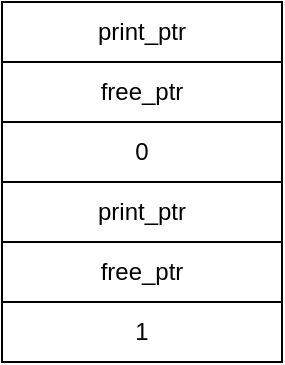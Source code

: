 <mxfile version="17.5.0" type="github">
  <diagram id="Dey0mbxA-ftvJvEnx7NU" name="第 1 页">
    <mxGraphModel dx="946" dy="673" grid="1" gridSize="10" guides="1" tooltips="1" connect="1" arrows="1" fold="1" page="1" pageScale="1" pageWidth="827" pageHeight="1169" math="0" shadow="0">
      <root>
        <mxCell id="0" />
        <mxCell id="1" parent="0" />
        <mxCell id="QuR8tDOgG2S0iCi_iGyh-1" value="print_ptr&lt;span style=&quot;white-space: pre&quot;&gt;&lt;br&gt;&lt;/span&gt;" style="rounded=0;whiteSpace=wrap;html=1;" parent="1" vertex="1">
          <mxGeometry x="170" y="200" width="140" height="30" as="geometry" />
        </mxCell>
        <mxCell id="QuR8tDOgG2S0iCi_iGyh-2" value="free_ptr" style="rounded=0;whiteSpace=wrap;html=1;" parent="1" vertex="1">
          <mxGeometry x="170" y="230" width="140" height="30" as="geometry" />
        </mxCell>
        <mxCell id="QuR8tDOgG2S0iCi_iGyh-3" value="0" style="rounded=0;whiteSpace=wrap;html=1;" parent="1" vertex="1">
          <mxGeometry x="170" y="260" width="140" height="30" as="geometry" />
        </mxCell>
        <mxCell id="QuR8tDOgG2S0iCi_iGyh-7" value="print_ptr&lt;span&gt;&lt;br&gt;&lt;/span&gt;" style="rounded=0;whiteSpace=wrap;html=1;" parent="1" vertex="1">
          <mxGeometry x="170" y="290" width="140" height="30" as="geometry" />
        </mxCell>
        <mxCell id="QuR8tDOgG2S0iCi_iGyh-8" value="free_ptr" style="rounded=0;whiteSpace=wrap;html=1;" parent="1" vertex="1">
          <mxGeometry x="170" y="320" width="140" height="30" as="geometry" />
        </mxCell>
        <mxCell id="QuR8tDOgG2S0iCi_iGyh-9" value="1" style="rounded=0;whiteSpace=wrap;html=1;" parent="1" vertex="1">
          <mxGeometry x="170" y="350" width="140" height="30" as="geometry" />
        </mxCell>
      </root>
    </mxGraphModel>
  </diagram>
</mxfile>

